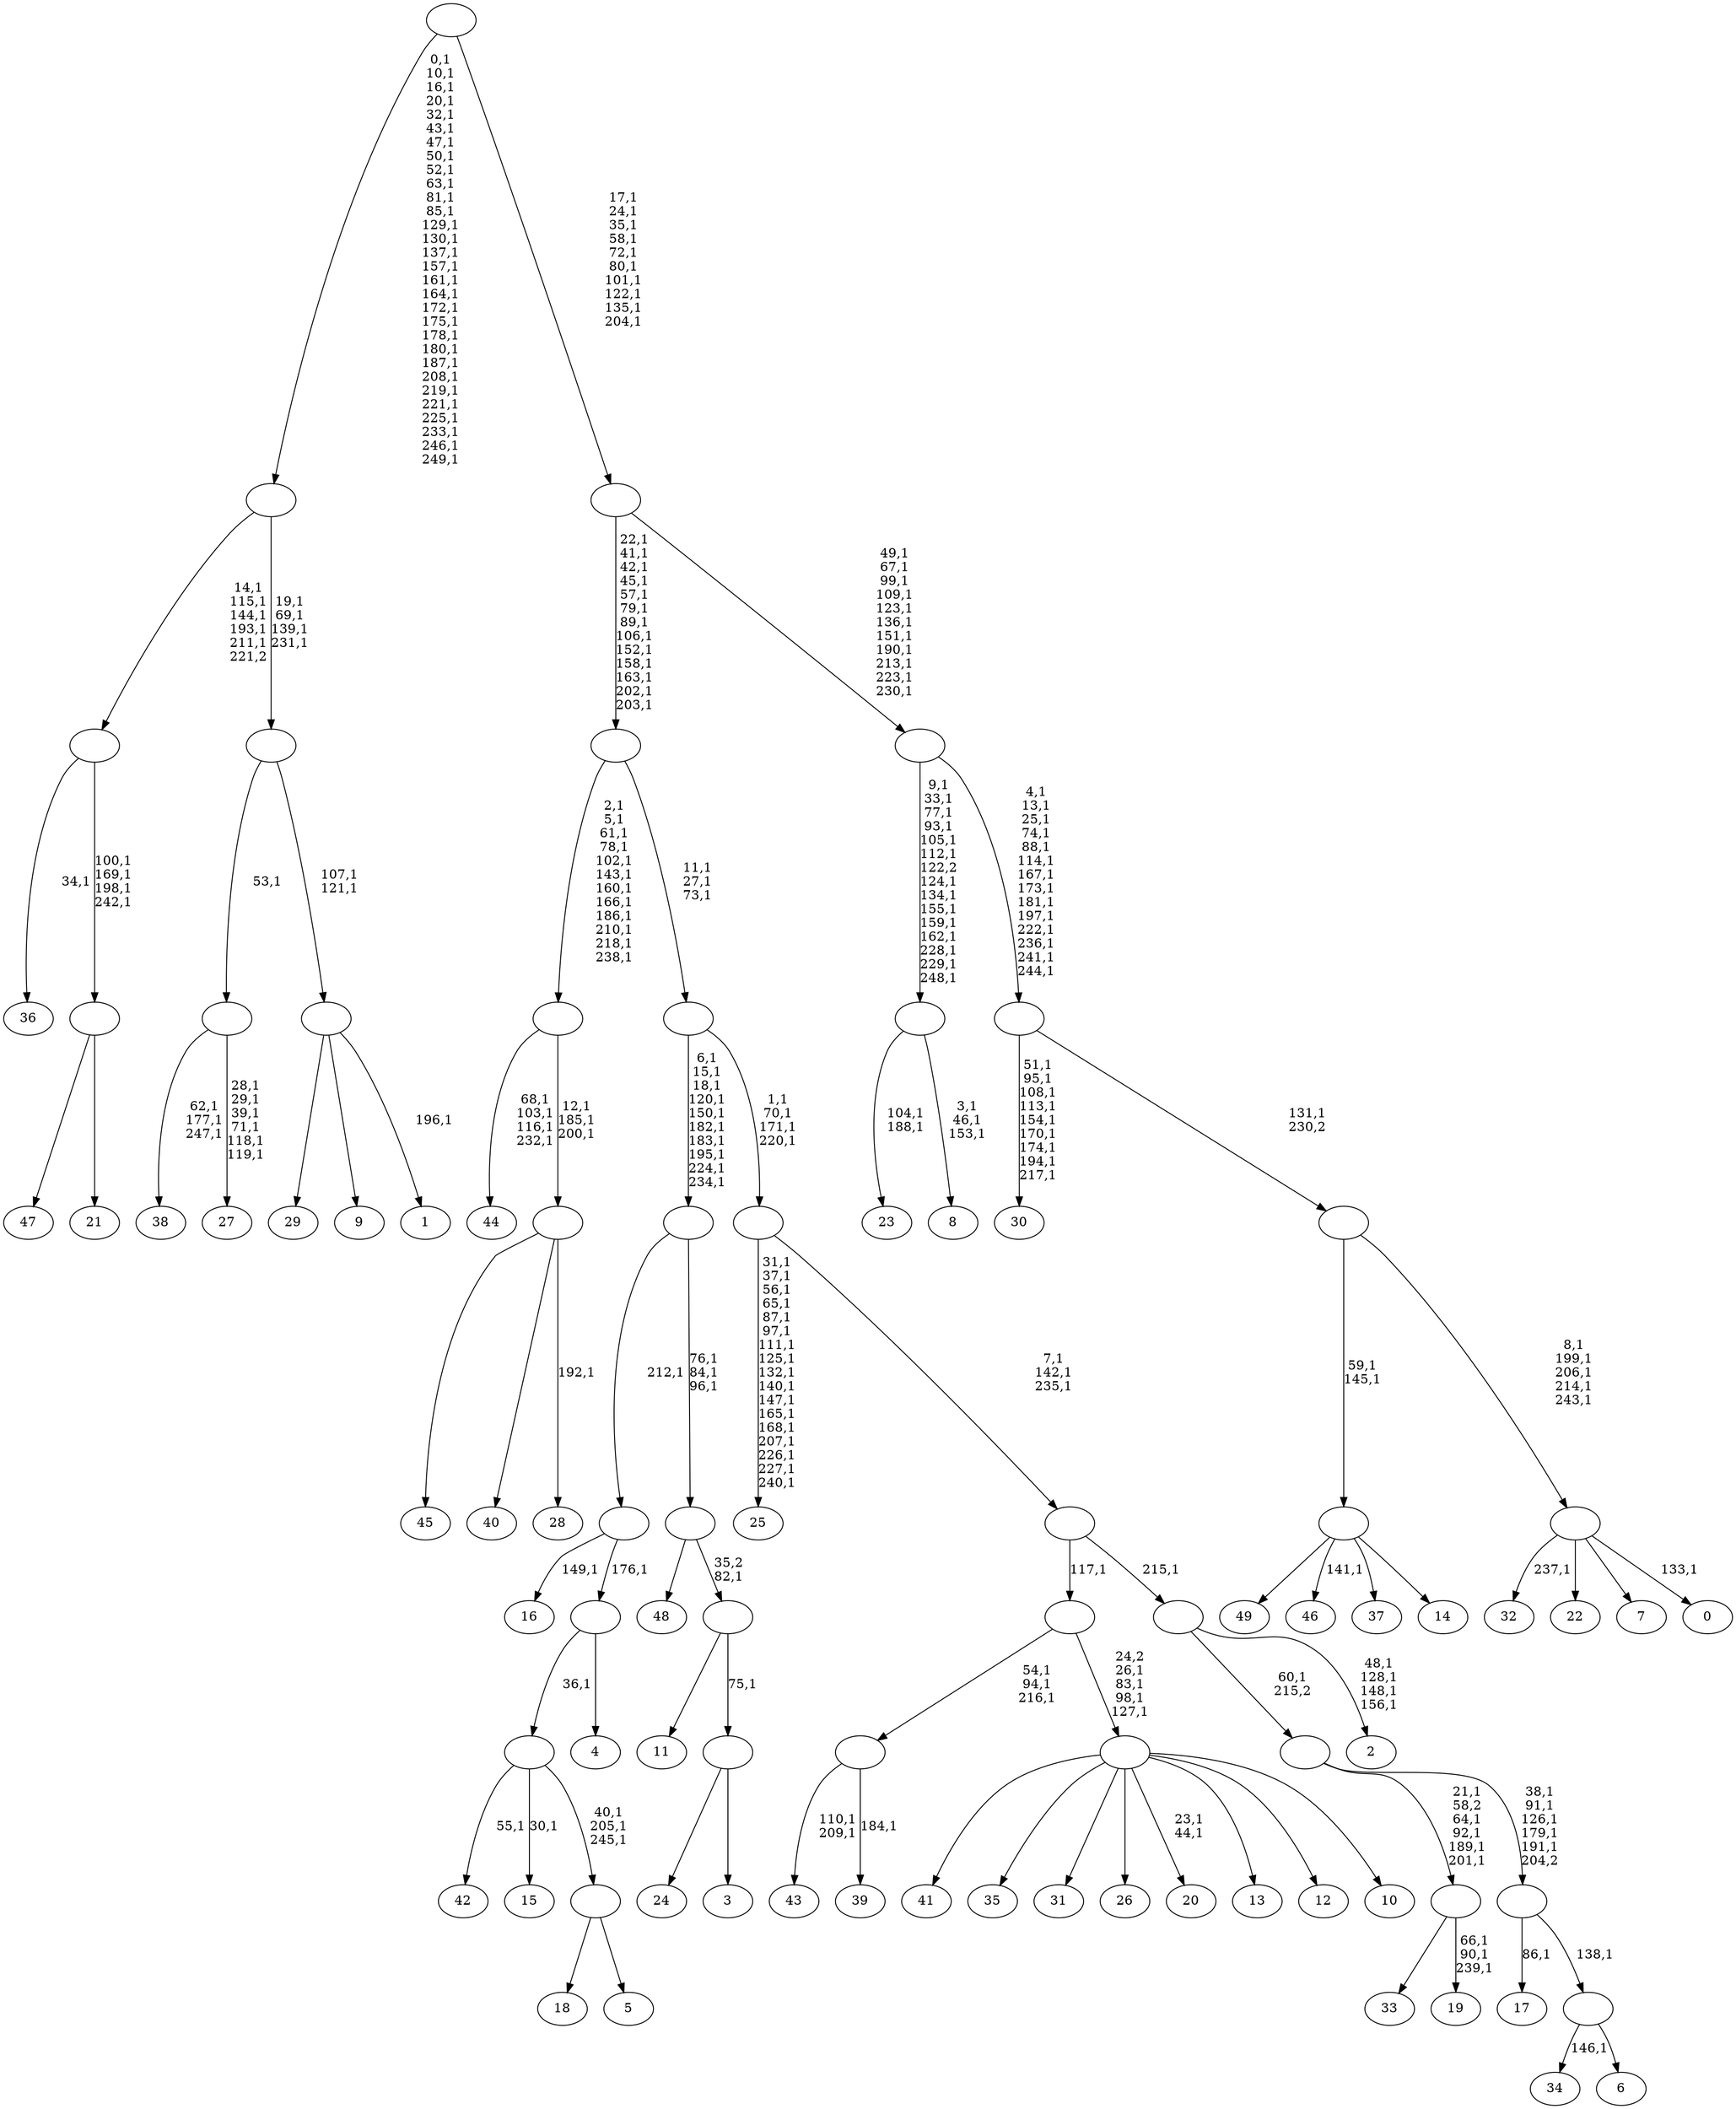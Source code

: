 digraph T {
	300 [label="49"]
	299 [label="48"]
	298 [label="47"]
	297 [label="46"]
	295 [label="45"]
	294 [label="44"]
	289 [label="43"]
	286 [label="42"]
	284 [label="41"]
	283 [label="40"]
	282 [label="39"]
	280 [label=""]
	277 [label="38"]
	273 [label="37"]
	272 [label="36"]
	270 [label="35"]
	269 [label="34"]
	267 [label="33"]
	266 [label="32"]
	264 [label="31"]
	263 [label="30"]
	253 [label="29"]
	252 [label="28"]
	250 [label=""]
	247 [label=""]
	235 [label="27"]
	228 [label=""]
	227 [label="26"]
	226 [label="25"]
	208 [label="24"]
	207 [label="23"]
	204 [label="22"]
	203 [label="21"]
	202 [label=""]
	198 [label=""]
	193 [label="20"]
	190 [label="19"]
	186 [label=""]
	181 [label="18"]
	180 [label="17"]
	178 [label="16"]
	176 [label="15"]
	174 [label="14"]
	173 [label=""]
	171 [label="13"]
	170 [label="12"]
	169 [label="11"]
	168 [label="10"]
	167 [label=""]
	163 [label=""]
	162 [label="9"]
	161 [label="8"]
	157 [label=""]
	143 [label="7"]
	142 [label="6"]
	141 [label=""]
	140 [label=""]
	135 [label=""]
	134 [label="5"]
	133 [label=""]
	130 [label=""]
	129 [label="4"]
	128 [label=""]
	127 [label=""]
	126 [label="3"]
	125 [label=""]
	124 [label=""]
	123 [label=""]
	120 [label=""]
	110 [label="2"]
	105 [label=""]
	104 [label=""]
	101 [label=""]
	97 [label=""]
	94 [label=""]
	81 [label="1"]
	79 [label=""]
	77 [label=""]
	73 [label=""]
	43 [label="0"]
	41 [label=""]
	36 [label=""]
	35 [label=""]
	21 [label=""]
	10 [label=""]
	0 [label=""]
	280 -> 282 [label="184,1"]
	280 -> 289 [label="110,1\n209,1"]
	250 -> 252 [label="192,1"]
	250 -> 295 [label=""]
	250 -> 283 [label=""]
	247 -> 250 [label="12,1\n185,1\n200,1"]
	247 -> 294 [label="68,1\n103,1\n116,1\n232,1"]
	228 -> 235 [label="28,1\n29,1\n39,1\n71,1\n118,1\n119,1"]
	228 -> 277 [label="62,1\n177,1\n247,1"]
	202 -> 298 [label=""]
	202 -> 203 [label=""]
	198 -> 202 [label="100,1\n169,1\n198,1\n242,1"]
	198 -> 272 [label="34,1"]
	186 -> 190 [label="66,1\n90,1\n239,1"]
	186 -> 267 [label=""]
	173 -> 297 [label="141,1"]
	173 -> 300 [label=""]
	173 -> 273 [label=""]
	173 -> 174 [label=""]
	167 -> 193 [label="23,1\n44,1"]
	167 -> 284 [label=""]
	167 -> 270 [label=""]
	167 -> 264 [label=""]
	167 -> 227 [label=""]
	167 -> 171 [label=""]
	167 -> 170 [label=""]
	167 -> 168 [label=""]
	163 -> 167 [label="24,2\n26,1\n83,1\n98,1\n127,1"]
	163 -> 280 [label="54,1\n94,1\n216,1"]
	157 -> 161 [label="3,1\n46,1\n153,1"]
	157 -> 207 [label="104,1\n188,1"]
	141 -> 269 [label="146,1"]
	141 -> 142 [label=""]
	140 -> 180 [label="86,1"]
	140 -> 141 [label="138,1"]
	135 -> 140 [label="38,1\n91,1\n126,1\n179,1\n191,1\n204,2"]
	135 -> 186 [label="21,1\n58,2\n64,1\n92,1\n189,1\n201,1"]
	133 -> 181 [label=""]
	133 -> 134 [label=""]
	130 -> 133 [label="40,1\n205,1\n245,1"]
	130 -> 176 [label="30,1"]
	130 -> 286 [label="55,1"]
	128 -> 130 [label="36,1"]
	128 -> 129 [label=""]
	127 -> 178 [label="149,1"]
	127 -> 128 [label="176,1"]
	125 -> 208 [label=""]
	125 -> 126 [label=""]
	124 -> 169 [label=""]
	124 -> 125 [label="75,1"]
	123 -> 299 [label=""]
	123 -> 124 [label="35,2\n82,1"]
	120 -> 123 [label="76,1\n84,1\n96,1"]
	120 -> 127 [label="212,1"]
	105 -> 110 [label="48,1\n128,1\n148,1\n156,1"]
	105 -> 135 [label="60,1\n215,2"]
	104 -> 163 [label="117,1"]
	104 -> 105 [label="215,1"]
	101 -> 104 [label="7,1\n142,1\n235,1"]
	101 -> 226 [label="31,1\n37,1\n56,1\n65,1\n87,1\n97,1\n111,1\n125,1\n132,1\n140,1\n147,1\n165,1\n168,1\n207,1\n226,1\n227,1\n240,1"]
	97 -> 101 [label="1,1\n70,1\n171,1\n220,1"]
	97 -> 120 [label="6,1\n15,1\n18,1\n120,1\n150,1\n182,1\n183,1\n195,1\n224,1\n234,1"]
	94 -> 97 [label="11,1\n27,1\n73,1"]
	94 -> 247 [label="2,1\n5,1\n61,1\n78,1\n102,1\n143,1\n160,1\n166,1\n186,1\n210,1\n218,1\n238,1"]
	79 -> 81 [label="196,1"]
	79 -> 253 [label=""]
	79 -> 162 [label=""]
	77 -> 79 [label="107,1\n121,1"]
	77 -> 228 [label="53,1"]
	73 -> 77 [label="19,1\n69,1\n139,1\n231,1"]
	73 -> 198 [label="14,1\n115,1\n144,1\n193,1\n211,1\n221,2"]
	41 -> 43 [label="133,1"]
	41 -> 266 [label="237,1"]
	41 -> 204 [label=""]
	41 -> 143 [label=""]
	36 -> 41 [label="8,1\n199,1\n206,1\n214,1\n243,1"]
	36 -> 173 [label="59,1\n145,1"]
	35 -> 263 [label="51,1\n95,1\n108,1\n113,1\n154,1\n170,1\n174,1\n194,1\n217,1"]
	35 -> 36 [label="131,1\n230,2"]
	21 -> 35 [label="4,1\n13,1\n25,1\n74,1\n88,1\n114,1\n167,1\n173,1\n181,1\n197,1\n222,1\n236,1\n241,1\n244,1"]
	21 -> 157 [label="9,1\n33,1\n77,1\n93,1\n105,1\n112,1\n122,2\n124,1\n134,1\n155,1\n159,1\n162,1\n228,1\n229,1\n248,1"]
	10 -> 21 [label="49,1\n67,1\n99,1\n109,1\n123,1\n136,1\n151,1\n190,1\n213,1\n223,1\n230,1"]
	10 -> 94 [label="22,1\n41,1\n42,1\n45,1\n57,1\n79,1\n89,1\n106,1\n152,1\n158,1\n163,1\n202,1\n203,1"]
	0 -> 10 [label="17,1\n24,1\n35,1\n58,1\n72,1\n80,1\n101,1\n122,1\n135,1\n204,1"]
	0 -> 73 [label="0,1\n10,1\n16,1\n20,1\n32,1\n43,1\n47,1\n50,1\n52,1\n63,1\n81,1\n85,1\n129,1\n130,1\n137,1\n157,1\n161,1\n164,1\n172,1\n175,1\n178,1\n180,1\n187,1\n208,1\n219,1\n221,1\n225,1\n233,1\n246,1\n249,1"]
}
